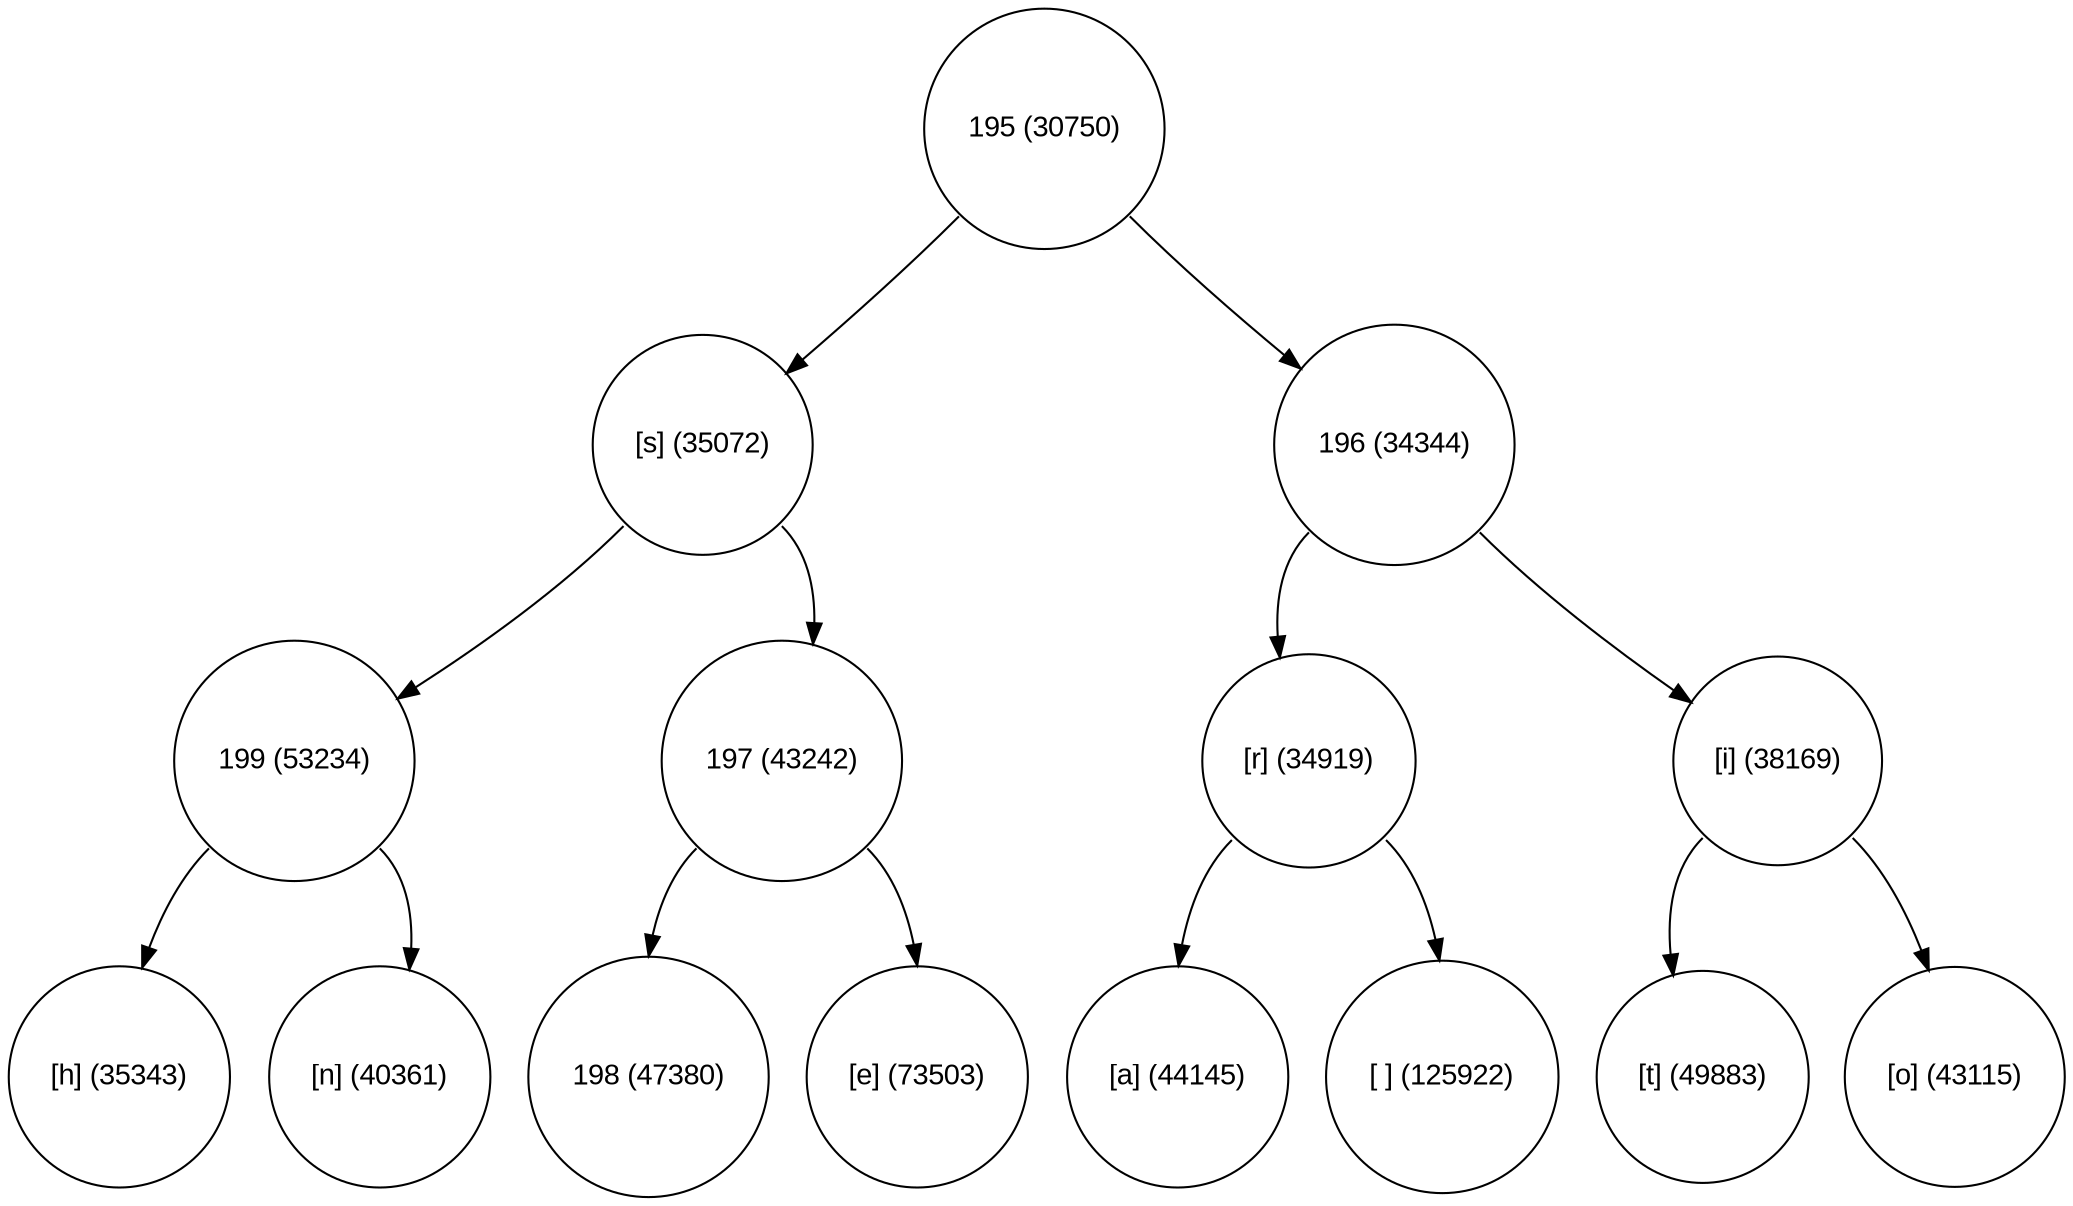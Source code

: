 digraph move_down {
	node [fontname="Arial", shape="circle", width=0.5]; 

	0 [label = "195 (30750)"];
	0:sw -> 1;
	1 [label = "[s] (35072)"];
	1:sw -> 3;
	3 [label = "199 (53234)"];
	3:sw -> 7;
	7 [label = "[h] (35343)"];
	3:se -> 8;
	8 [label = "[n] (40361)"];
	1:se -> 4;
	4 [label = "197 (43242)"];
	4:sw -> 9;
	9 [label = "198 (47380)"];
	4:se -> 10;
	10 [label = "[e] (73503)"];
	0:se -> 2;
	2 [label = "196 (34344)"];
	2:sw -> 5;
	5 [label = "[r] (34919)"];
	5:sw -> 11;
	11 [label = "[a] (44145)"];
	5:se -> 12;
	12 [label = "[ ] (125922)"];
	2:se -> 6;
	6 [label = "[i] (38169)"];
	6:sw -> 13;
	13 [label = "[t] (49883)"];
	6:se -> 14;
	14 [label = "[o] (43115)"];
}
